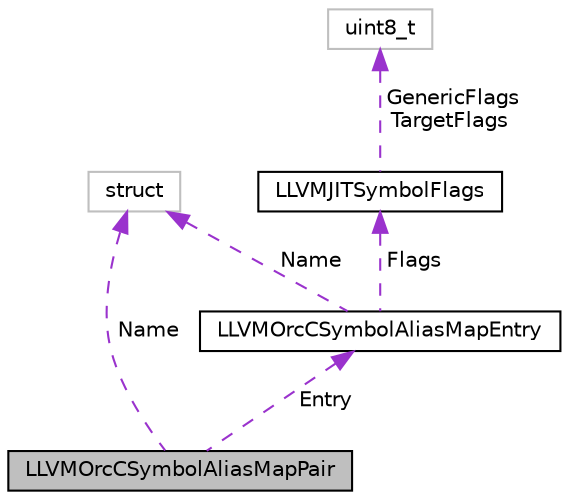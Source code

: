 digraph "LLVMOrcCSymbolAliasMapPair"
{
 // LATEX_PDF_SIZE
  bgcolor="transparent";
  edge [fontname="Helvetica",fontsize="10",labelfontname="Helvetica",labelfontsize="10"];
  node [fontname="Helvetica",fontsize="10",shape=record];
  Node1 [label="LLVMOrcCSymbolAliasMapPair",height=0.2,width=0.4,color="black", fillcolor="grey75", style="filled", fontcolor="black",tooltip="Represents a pair of a symbol name and SymbolAliasMapEntry."];
  Node2 -> Node1 [dir="back",color="darkorchid3",fontsize="10",style="dashed",label=" Entry" ,fontname="Helvetica"];
  Node2 [label="LLVMOrcCSymbolAliasMapEntry",height=0.2,width=0.4,color="black",URL="$structLLVMOrcCSymbolAliasMapEntry.html",tooltip="Represents a SymbolAliasMapEntry."];
  Node3 -> Node2 [dir="back",color="darkorchid3",fontsize="10",style="dashed",label=" Name" ,fontname="Helvetica"];
  Node3 [label="struct",height=0.2,width=0.4,color="grey75",tooltip=" "];
  Node4 -> Node2 [dir="back",color="darkorchid3",fontsize="10",style="dashed",label=" Flags" ,fontname="Helvetica"];
  Node4 [label="LLVMJITSymbolFlags",height=0.2,width=0.4,color="black",URL="$structLLVMJITSymbolFlags.html",tooltip="Represents the linkage flags for a symbol definition."];
  Node5 -> Node4 [dir="back",color="darkorchid3",fontsize="10",style="dashed",label=" GenericFlags\nTargetFlags" ,fontname="Helvetica"];
  Node5 [label="uint8_t",height=0.2,width=0.4,color="grey75",tooltip=" "];
  Node3 -> Node1 [dir="back",color="darkorchid3",fontsize="10",style="dashed",label=" Name" ,fontname="Helvetica"];
}
